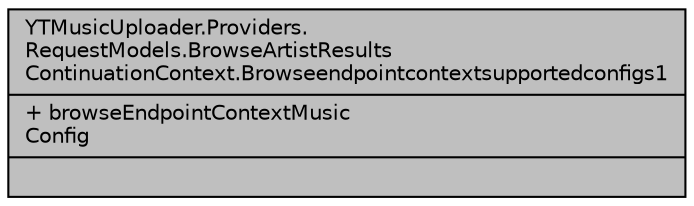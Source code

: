 digraph "YTMusicUploader.Providers.RequestModels.BrowseArtistResultsContinuationContext.Browseendpointcontextsupportedconfigs1"
{
 // LATEX_PDF_SIZE
  edge [fontname="Helvetica",fontsize="10",labelfontname="Helvetica",labelfontsize="10"];
  node [fontname="Helvetica",fontsize="10",shape=record];
  Node1 [label="{YTMusicUploader.Providers.\lRequestModels.BrowseArtistResults\lContinuationContext.Browseendpointcontextsupportedconfigs1\n|+ browseEndpointContextMusic\lConfig\l|}",height=0.2,width=0.4,color="black", fillcolor="grey75", style="filled", fontcolor="black",tooltip=" "];
}
